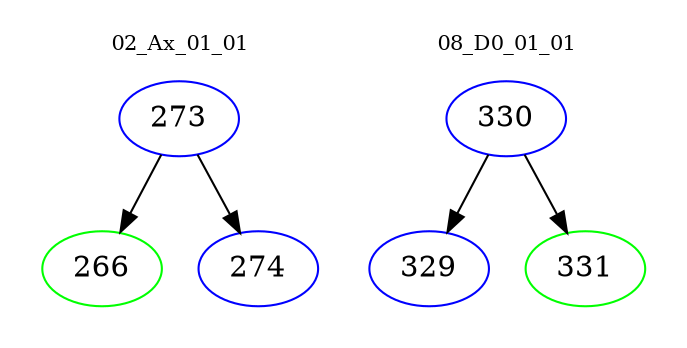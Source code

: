 digraph{
subgraph cluster_0 {
color = white
label = "02_Ax_01_01";
fontsize=10;
T0_273 [label="273", color="blue"]
T0_273 -> T0_266 [color="black"]
T0_266 [label="266", color="green"]
T0_273 -> T0_274 [color="black"]
T0_274 [label="274", color="blue"]
}
subgraph cluster_1 {
color = white
label = "08_D0_01_01";
fontsize=10;
T1_330 [label="330", color="blue"]
T1_330 -> T1_329 [color="black"]
T1_329 [label="329", color="blue"]
T1_330 -> T1_331 [color="black"]
T1_331 [label="331", color="green"]
}
}
